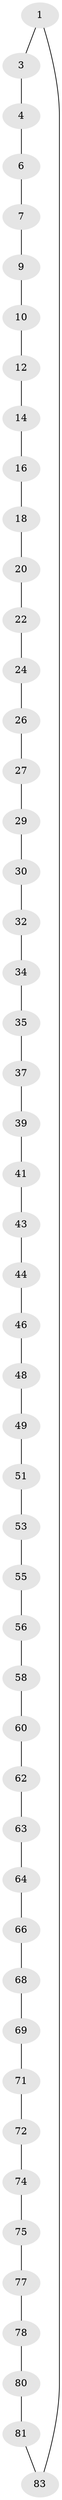 // Generated by graph-tools (version 1.1) at 2025/52/02/27/25 19:52:25]
// undirected, 50 vertices, 50 edges
graph export_dot {
graph [start="1"]
  node [color=gray90,style=filled];
  1 [super="+2"];
  3;
  4 [super="+5"];
  6;
  7 [super="+8"];
  9;
  10 [super="+11"];
  12 [super="+13"];
  14 [super="+15"];
  16 [super="+17"];
  18 [super="+19"];
  20 [super="+21"];
  22 [super="+23"];
  24 [super="+25"];
  26;
  27 [super="+28"];
  29;
  30 [super="+31"];
  32 [super="+33"];
  34;
  35 [super="+36"];
  37 [super="+38"];
  39 [super="+40"];
  41 [super="+42"];
  43;
  44 [super="+45"];
  46 [super="+47"];
  48;
  49 [super="+50"];
  51 [super="+52"];
  53 [super="+54"];
  55;
  56 [super="+57"];
  58 [super="+59"];
  60 [super="+61"];
  62;
  63;
  64 [super="+65"];
  66 [super="+67"];
  68;
  69 [super="+70"];
  71;
  72 [super="+73"];
  74;
  75 [super="+76"];
  77;
  78 [super="+79"];
  80;
  81 [super="+82"];
  83 [super="+84"];
  1 -- 3;
  1 -- 83;
  3 -- 4;
  4 -- 6;
  6 -- 7;
  7 -- 9;
  9 -- 10;
  10 -- 12;
  12 -- 14;
  14 -- 16;
  16 -- 18;
  18 -- 20;
  20 -- 22;
  22 -- 24;
  24 -- 26;
  26 -- 27;
  27 -- 29;
  29 -- 30;
  30 -- 32;
  32 -- 34;
  34 -- 35;
  35 -- 37;
  37 -- 39;
  39 -- 41;
  41 -- 43;
  43 -- 44;
  44 -- 46;
  46 -- 48;
  48 -- 49;
  49 -- 51;
  51 -- 53;
  53 -- 55;
  55 -- 56;
  56 -- 58;
  58 -- 60;
  60 -- 62;
  62 -- 63;
  63 -- 64;
  64 -- 66;
  66 -- 68;
  68 -- 69;
  69 -- 71;
  71 -- 72;
  72 -- 74;
  74 -- 75;
  75 -- 77;
  77 -- 78;
  78 -- 80;
  80 -- 81;
  81 -- 83;
}
